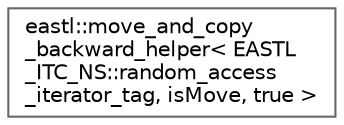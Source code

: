 digraph "类继承关系图"
{
 // LATEX_PDF_SIZE
  bgcolor="transparent";
  edge [fontname=Helvetica,fontsize=10,labelfontname=Helvetica,labelfontsize=10];
  node [fontname=Helvetica,fontsize=10,shape=box,height=0.2,width=0.4];
  rankdir="LR";
  Node0 [id="Node000000",label="eastl::move_and_copy\l_backward_helper\< EASTL\l_ITC_NS::random_access\l_iterator_tag, isMove, true \>",height=0.2,width=0.4,color="grey40", fillcolor="white", style="filled",URL="$structeastl_1_1move__and__copy__backward__helper_3_01_e_a_s_t_l___i_t_c___n_s_1_1random__access_7c8a41f167cfaec5a0ff8cf90929ed26.html",tooltip=" "];
}

